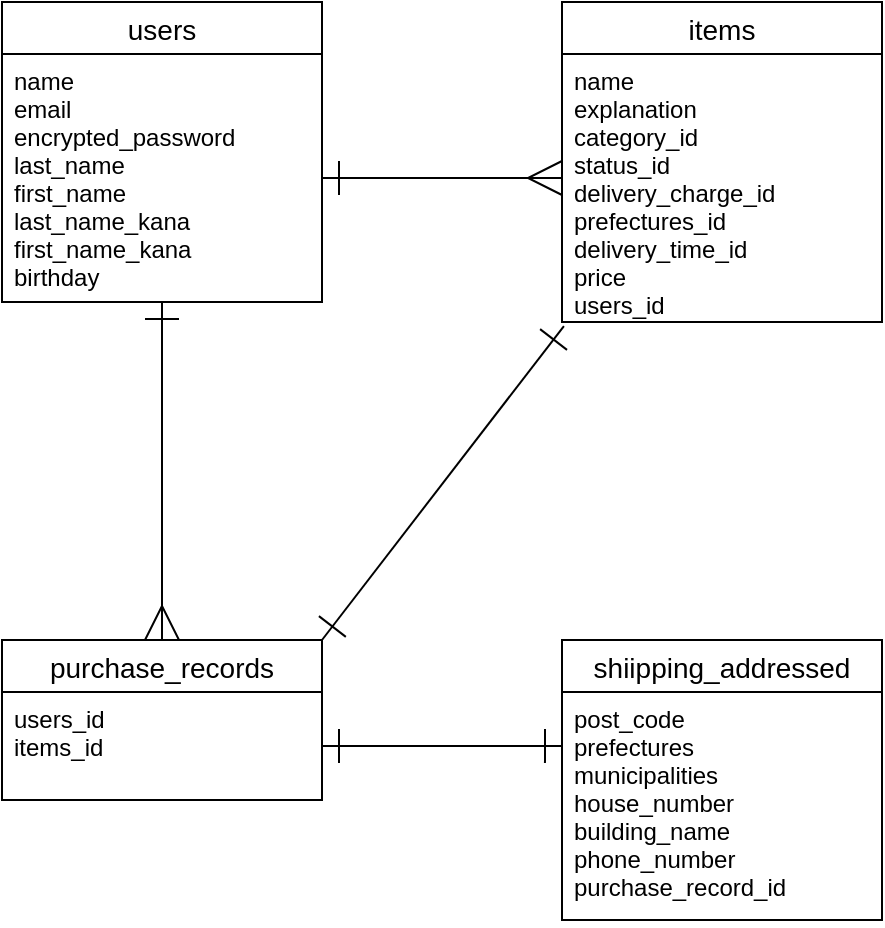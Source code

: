<mxfile>
    <diagram id="wKnupkA9IfkcQXgtYpYP" name="ページ1">
        <mxGraphModel dx="602" dy="809" grid="1" gridSize="10" guides="1" tooltips="1" connect="0" arrows="1" fold="1" page="1" pageScale="1" pageWidth="827" pageHeight="1169" math="0" shadow="0">
            <root>
                <mxCell id="0"/>
                <mxCell id="1" parent="0"/>
                <mxCell id="10" value="users" style="swimlane;fontStyle=0;childLayout=stackLayout;horizontal=1;startSize=26;horizontalStack=0;resizeParent=1;resizeParentMax=0;resizeLast=0;collapsible=1;marginBottom=0;align=center;fontSize=14;" vertex="1" parent="1">
                    <mxGeometry x="40" y="41" width="160" height="150" as="geometry"/>
                </mxCell>
                <mxCell id="11" value="name&#10;email&#10;encrypted_password&#10;last_name&#10;first_name&#10;last_name_kana&#10;first_name_kana&#10;birthday" style="text;strokeColor=none;fillColor=none;spacingLeft=4;spacingRight=4;overflow=hidden;rotatable=0;points=[[0,0.5],[1,0.5]];portConstraint=eastwest;fontSize=12;" vertex="1" parent="10">
                    <mxGeometry y="26" width="160" height="124" as="geometry"/>
                </mxCell>
                <mxCell id="55" value="items" style="swimlane;fontStyle=0;childLayout=stackLayout;horizontal=1;startSize=26;horizontalStack=0;resizeParent=1;resizeParentMax=0;resizeLast=0;collapsible=1;marginBottom=0;align=center;fontSize=14;" vertex="1" parent="1">
                    <mxGeometry x="320" y="41" width="160" height="160" as="geometry">
                        <mxRectangle x="320" y="41" width="70" height="30" as="alternateBounds"/>
                    </mxGeometry>
                </mxCell>
                <mxCell id="56" value="name&#10;explanation&#10;category_id&#10;status_id&#10;delivery_charge_id&#10;prefectures_id&#10;delivery_time_id&#10;price&#10;users_id" style="text;strokeColor=none;fillColor=none;spacingLeft=4;spacingRight=4;overflow=hidden;rotatable=0;points=[[0,0.5],[1,0.5]];portConstraint=eastwest;fontSize=12;" vertex="1" parent="55">
                    <mxGeometry y="26" width="160" height="134" as="geometry"/>
                </mxCell>
                <mxCell id="62" value="purchase_records" style="swimlane;fontStyle=0;childLayout=stackLayout;horizontal=1;startSize=26;horizontalStack=0;resizeParent=1;resizeParentMax=0;resizeLast=0;collapsible=1;marginBottom=0;align=center;fontSize=14;" vertex="1" parent="1">
                    <mxGeometry x="40" y="360" width="160" height="80" as="geometry"/>
                </mxCell>
                <mxCell id="63" value="users_id&#10;items_id" style="text;strokeColor=none;fillColor=none;spacingLeft=4;spacingRight=4;overflow=hidden;rotatable=0;points=[[0,0.5],[1,0.5]];portConstraint=eastwest;fontSize=12;" vertex="1" parent="62">
                    <mxGeometry y="26" width="160" height="54" as="geometry"/>
                </mxCell>
                <mxCell id="66" value="shiipping_addressed" style="swimlane;fontStyle=0;childLayout=stackLayout;horizontal=1;startSize=26;horizontalStack=0;resizeParent=1;resizeParentMax=0;resizeLast=0;collapsible=1;marginBottom=0;align=center;fontSize=14;" vertex="1" parent="1">
                    <mxGeometry x="320" y="360" width="160" height="140" as="geometry"/>
                </mxCell>
                <mxCell id="67" value="post_code&#10;prefectures&#10;municipalities&#10;house_number&#10;building_name&#10;phone_number&#10;purchase_record_id" style="text;strokeColor=none;fillColor=none;spacingLeft=4;spacingRight=4;overflow=hidden;rotatable=0;points=[[0,0.5],[1,0.5]];portConstraint=eastwest;fontSize=12;" vertex="1" parent="66">
                    <mxGeometry y="26" width="160" height="114" as="geometry"/>
                </mxCell>
                <mxCell id="91" style="edgeStyle=none;html=1;entryX=0.5;entryY=0;entryDx=0;entryDy=0;startArrow=ERone;startFill=0;endArrow=ERmany;endFill=0;strokeWidth=1;targetPerimeterSpacing=0;strokeColor=default;endSize=15;startSize=15;" edge="1" parent="1" source="11" target="62">
                    <mxGeometry relative="1" as="geometry"/>
                </mxCell>
                <mxCell id="92" style="edgeStyle=none;html=1;strokeColor=default;strokeWidth=1;startArrow=ERone;startFill=0;endArrow=ERmany;endFill=0;startSize=15;endSize=15;targetPerimeterSpacing=0;" edge="1" parent="1" source="11">
                    <mxGeometry relative="1" as="geometry">
                        <mxPoint x="320" y="129" as="targetPoint"/>
                        <Array as="points">
                            <mxPoint x="320" y="129"/>
                        </Array>
                    </mxGeometry>
                </mxCell>
                <mxCell id="93" style="edgeStyle=none;html=1;strokeColor=default;strokeWidth=1;startArrow=ERone;startFill=0;endArrow=ERone;endFill=0;startSize=15;endSize=15;targetPerimeterSpacing=0;exitX=0.006;exitY=1.015;exitDx=0;exitDy=0;exitPerimeter=0;" edge="1" parent="1" source="56">
                    <mxGeometry relative="1" as="geometry">
                        <mxPoint x="320" y="220" as="sourcePoint"/>
                        <mxPoint x="200" y="360" as="targetPoint"/>
                    </mxGeometry>
                </mxCell>
                <mxCell id="95" style="edgeStyle=none;html=1;entryX=0;entryY=0.237;entryDx=0;entryDy=0;entryPerimeter=0;strokeColor=default;strokeWidth=1;startArrow=ERone;startFill=0;endArrow=ERone;endFill=0;startSize=15;endSize=15;targetPerimeterSpacing=0;" edge="1" parent="1" source="63" target="67">
                    <mxGeometry relative="1" as="geometry">
                        <Array as="points">
                            <mxPoint x="310" y="413"/>
                        </Array>
                    </mxGeometry>
                </mxCell>
            </root>
        </mxGraphModel>
    </diagram>
</mxfile>